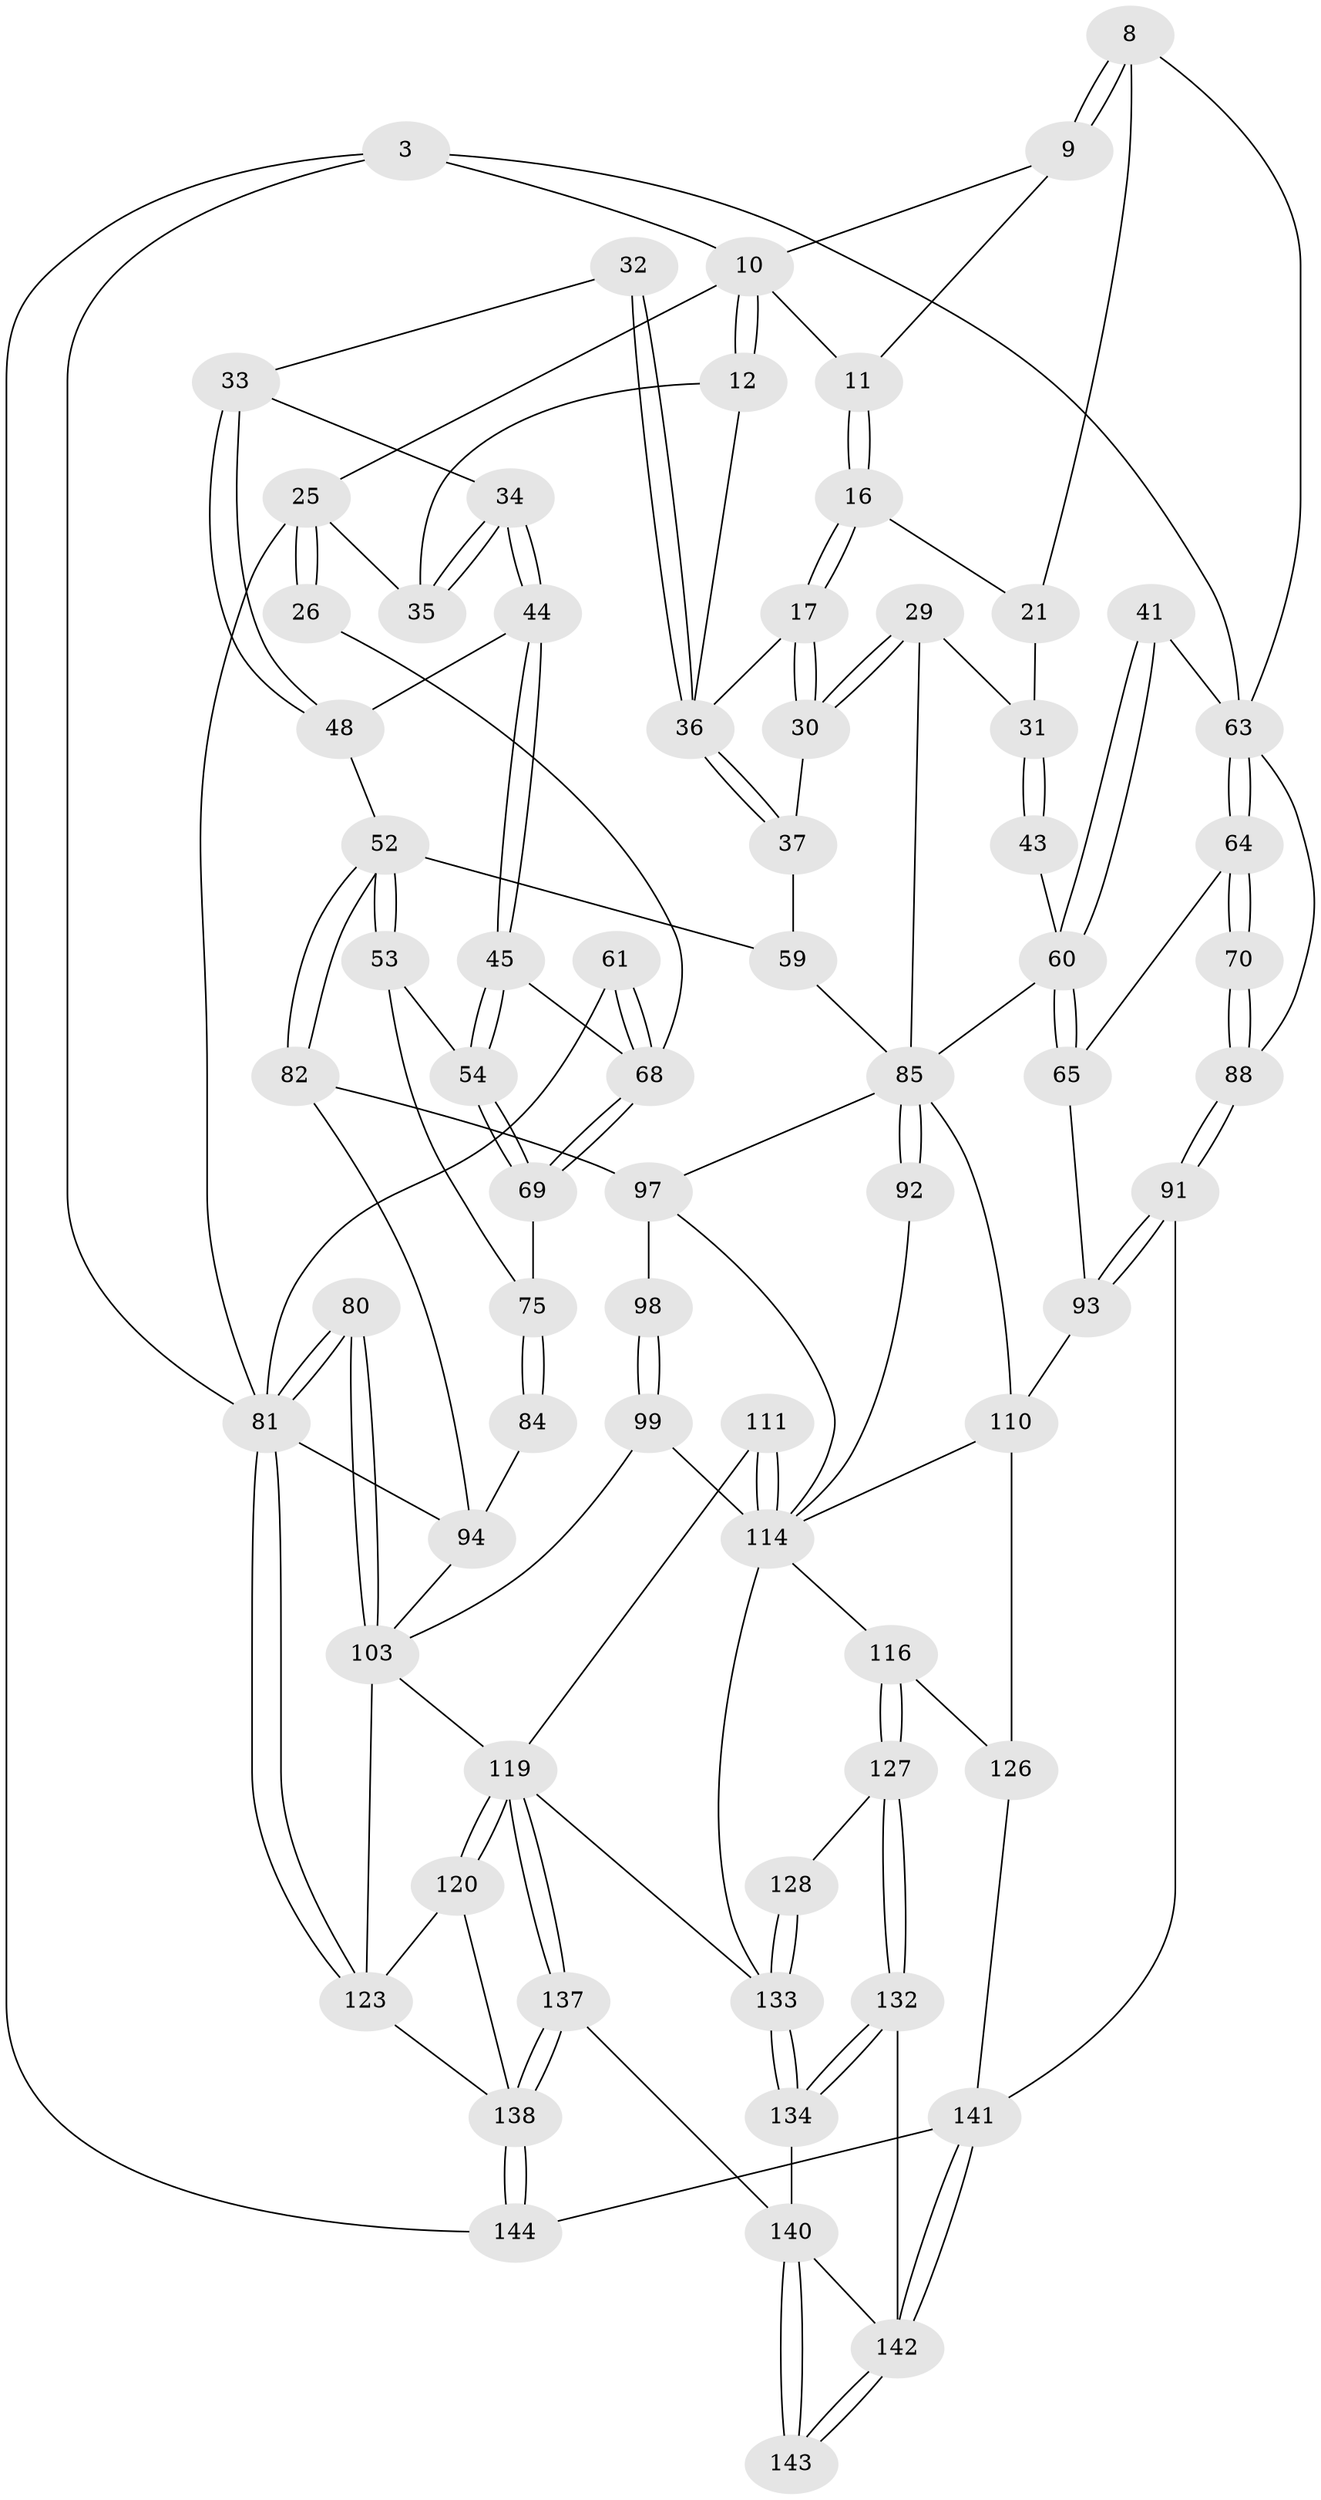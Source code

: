 // original degree distribution, {3: 0.013888888888888888, 6: 0.25, 4: 0.2638888888888889, 5: 0.4722222222222222}
// Generated by graph-tools (version 1.1) at 2025/01/03/09/25 05:01:53]
// undirected, 72 vertices, 164 edges
graph export_dot {
graph [start="1"]
  node [color=gray90,style=filled];
  3 [pos="+0+0",super="+2"];
  8 [pos="+0.766353224090014+0.12635106730070003"];
  9 [pos="+0.7144004122361+0.026939557421035036",super="+6"];
  10 [pos="+0.4139044470213135+0",super="+5"];
  11 [pos="+0.5677925036934879+0.060709549201439804"];
  12 [pos="+0.34627750158886816+0.05983329952490725"];
  16 [pos="+0.5736945787094146+0.09936289920623936"];
  17 [pos="+0.5288662643393492+0.1632374039921192"];
  21 [pos="+0.6013957173182446+0.11613020997815161",super="+20"];
  25 [pos="+0.1450925728680157+0.2115957259528533",super="+24"];
  26 [pos="+0.10790130807864383+0.26301989054783537"];
  29 [pos="+0.5975798713755965+0.2690360062841738"];
  30 [pos="+0.5497406569432599+0.2425056014504905"];
  31 [pos="+0.7323271242162264+0.18343051477174915",super="+28"];
  32 [pos="+0.40022769657300067+0.21671727426111673"];
  33 [pos="+0.38828149100632936+0.23435467480180652"];
  34 [pos="+0.2652305324848123+0.1472016443924615"];
  35 [pos="+0.2649546369335163+0.14386479608368438",super="+13"];
  36 [pos="+0.4741800097705622+0.26656685958470333",super="+18+19"];
  37 [pos="+0.4797102025389303+0.27526853430578774"];
  41 [pos="+0.784015913208525+0.2984266769459598"];
  43 [pos="+0.7148901193804014+0.24236930523447833"];
  44 [pos="+0.2673565254580423+0.23475697502993345"];
  45 [pos="+0.2264042902832782+0.30996365218607735"];
  48 [pos="+0.37244631990243343+0.26836360828279177"];
  52 [pos="+0.349701472738123+0.4214427371961588",super="+51+50"];
  53 [pos="+0.314015344735826+0.4002919241344982"];
  54 [pos="+0.2517008884720152+0.3477949021577957"];
  59 [pos="+0.519571241082086+0.4209073342822556",super="+49"];
  60 [pos="+0.7456703419930353+0.40081295477805723",super="+55"];
  61 [pos="+0.07680744726156344+0.39179030689444866"];
  63 [pos="+0.8995964137149005+0.316316376043467",super="+40+39"];
  64 [pos="+0.8788463057239624+0.44974513597746807"];
  65 [pos="+0.8582885111903019+0.46067939170460365"];
  68 [pos="+0.1354466550116329+0.4127678746544852",super="+46+47"];
  69 [pos="+0.16117006768181866+0.4558020839057886"];
  70 [pos="+1+0.4888061932788084"];
  75 [pos="+0.17280248130409626+0.4682650400939806",super="+71"];
  80 [pos="+0+0.6931804488217123"];
  81 [pos="+0+0.7082711970417903",super="+74"];
  82 [pos="+0.33075343849873634+0.5198553304834783"];
  84 [pos="+0.2573493848174119+0.5251777981784077",super="+72"];
  85 [pos="+0.5176717541569165+0.5445139481626485",super="+58+79"];
  88 [pos="+1+0.5710116101092226",super="+66+67"];
  91 [pos="+1+0.5957415632172719"];
  92 [pos="+0.5224367599228422+0.5519400906499753"];
  93 [pos="+1+0.6202351881915216",super="+76"];
  94 [pos="+0.20739820613030177+0.5917750423856644",super="+83+73"];
  97 [pos="+0.4537853319183484+0.6392899286234809",super="+86+87"];
  98 [pos="+0.33938470981524627+0.6255992432863285"];
  99 [pos="+0.33231294952242163+0.6459222494393677"];
  103 [pos="+0.18058291890416917+0.6358659864910915",super="+102"];
  110 [pos="+1+0.66418484627889",super="+78+109"];
  111 [pos="+0.47420865423275915+0.7283045290997434"];
  114 [pos="+0.509744836278489+0.7514392509534493",super="+107+108"];
  116 [pos="+0.7660061580055498+0.7674314188871937"];
  119 [pos="+0.366828264060327+0.8850669518531319",super="+118+113"];
  120 [pos="+0.3059541640625137+0.8412023720450623",super="+117"];
  123 [pos="+0+0.8063680802831693",super="+105+104"];
  126 [pos="+0.9259014273236645+0.845632661814362",super="+115"];
  127 [pos="+0.7547192559933519+0.7879935560847843"];
  128 [pos="+0.5614313716091083+0.8504915414613913"];
  132 [pos="+0.7546619248669342+0.8188765736928499"];
  133 [pos="+0.5508174047429913+0.8696208923796886",super="+122+121"];
  134 [pos="+0.5501368127211809+0.9991062989017473"];
  137 [pos="+0.4221485817839816+1"];
  138 [pos="+0.2914462387312046+1",super="+124+125"];
  140 [pos="+0.7368512095557012+0.912062232617241",super="+135+136"];
  141 [pos="+1+1",super="+130"];
  142 [pos="+0.9644425008898212+1",super="+139+131"];
  143 [pos="+0.7401729610629042+1"];
  144 [pos="+0+1",super="+89"];
  3 -- 144 [weight=2];
  3 -- 81;
  3 -- 63 [weight=2];
  3 -- 10;
  8 -- 9;
  8 -- 9;
  8 -- 21;
  8 -- 63;
  9 -- 11;
  9 -- 10;
  10 -- 11;
  10 -- 12;
  10 -- 12;
  10 -- 25;
  11 -- 16;
  11 -- 16;
  12 -- 36;
  12 -- 35;
  16 -- 17;
  16 -- 17;
  16 -- 21;
  17 -- 30;
  17 -- 30;
  17 -- 36;
  21 -- 31 [weight=2];
  25 -- 26 [weight=2];
  25 -- 26;
  25 -- 35 [weight=2];
  25 -- 81;
  26 -- 68;
  29 -- 30;
  29 -- 30;
  29 -- 31;
  29 -- 85;
  30 -- 37;
  31 -- 43 [weight=2];
  31 -- 43;
  32 -- 33;
  32 -- 36 [weight=2];
  32 -- 36;
  33 -- 34;
  33 -- 48;
  33 -- 48;
  34 -- 35;
  34 -- 35;
  34 -- 44;
  34 -- 44;
  36 -- 37;
  36 -- 37;
  37 -- 59;
  41 -- 60 [weight=2];
  41 -- 60;
  41 -- 63;
  43 -- 60;
  44 -- 45;
  44 -- 45;
  44 -- 48;
  45 -- 54;
  45 -- 54;
  45 -- 68;
  48 -- 52;
  52 -- 53;
  52 -- 53;
  52 -- 82;
  52 -- 82;
  52 -- 59 [weight=2];
  53 -- 54;
  53 -- 75;
  54 -- 69;
  54 -- 69;
  59 -- 85;
  60 -- 65;
  60 -- 65;
  60 -- 85;
  61 -- 68 [weight=2];
  61 -- 68;
  61 -- 81;
  63 -- 64;
  63 -- 64;
  63 -- 88 [weight=2];
  64 -- 65;
  64 -- 70;
  64 -- 70;
  65 -- 93;
  68 -- 69;
  68 -- 69;
  69 -- 75;
  70 -- 88 [weight=2];
  70 -- 88;
  75 -- 84 [weight=2];
  75 -- 84;
  80 -- 81 [weight=2];
  80 -- 81;
  80 -- 103;
  80 -- 103;
  81 -- 123;
  81 -- 123;
  81 -- 94;
  82 -- 97;
  82 -- 94;
  84 -- 94 [weight=2];
  85 -- 92 [weight=2];
  85 -- 92;
  85 -- 97;
  85 -- 110;
  88 -- 91;
  88 -- 91;
  91 -- 93;
  91 -- 93;
  91 -- 141;
  92 -- 114;
  93 -- 110 [weight=2];
  94 -- 103;
  97 -- 98 [weight=2];
  97 -- 114;
  98 -- 99;
  98 -- 99;
  99 -- 103;
  99 -- 114;
  103 -- 123 [weight=2];
  103 -- 119;
  110 -- 114;
  110 -- 126 [weight=2];
  111 -- 114 [weight=2];
  111 -- 114;
  111 -- 119;
  114 -- 133;
  114 -- 116;
  116 -- 127;
  116 -- 127;
  116 -- 126;
  119 -- 120 [weight=2];
  119 -- 120;
  119 -- 137;
  119 -- 137;
  119 -- 133;
  120 -- 138;
  120 -- 123;
  123 -- 138;
  126 -- 141;
  127 -- 128;
  127 -- 132;
  127 -- 132;
  128 -- 133 [weight=2];
  128 -- 133;
  132 -- 134;
  132 -- 134;
  132 -- 142;
  133 -- 134;
  133 -- 134;
  134 -- 140;
  137 -- 138;
  137 -- 138;
  137 -- 140;
  138 -- 144 [weight=2];
  138 -- 144;
  140 -- 143 [weight=2];
  140 -- 143;
  140 -- 142;
  141 -- 142 [weight=2];
  141 -- 142;
  141 -- 144 [weight=2];
  142 -- 143;
  142 -- 143;
}
